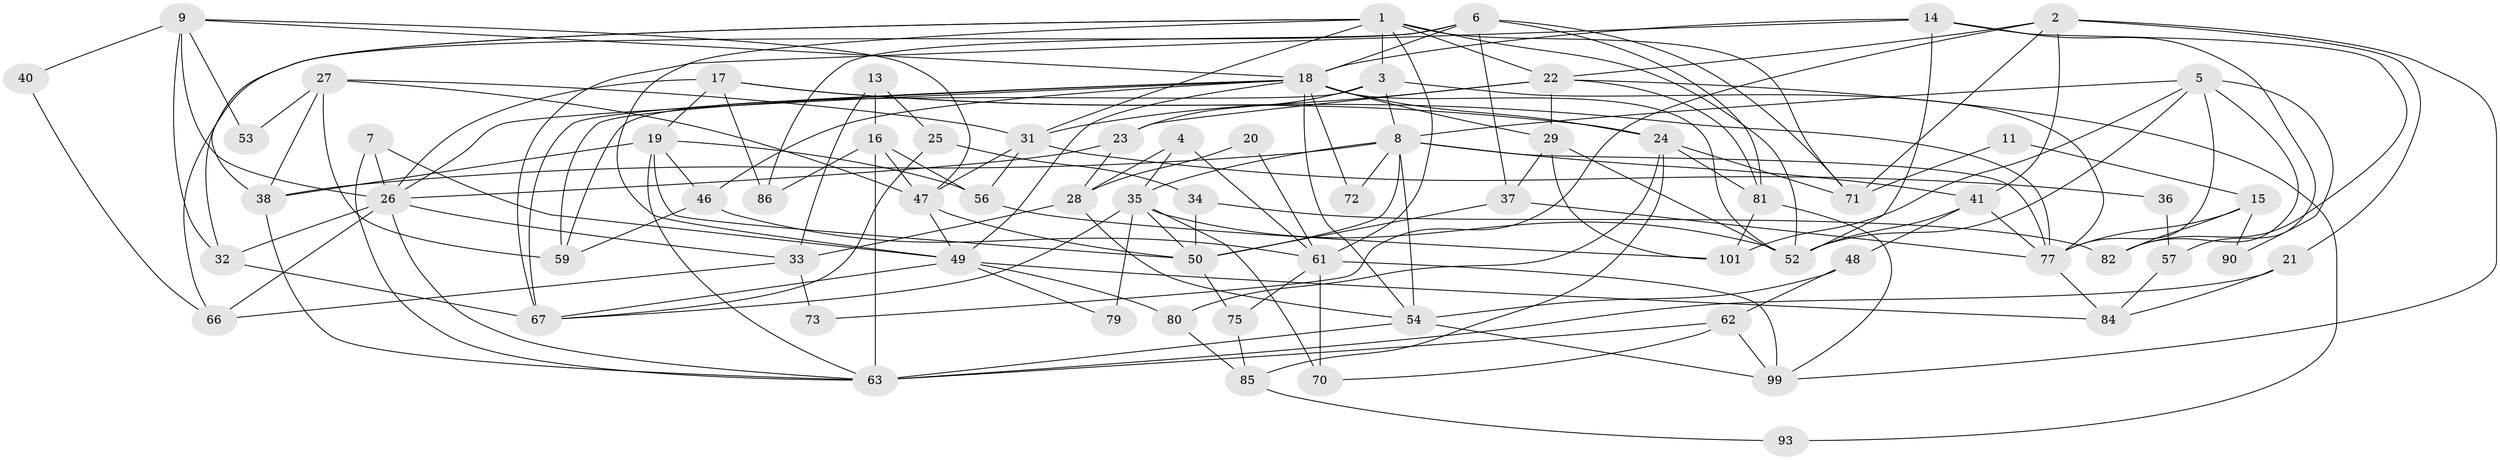 // original degree distribution, {7: 0.039603960396039604, 5: 0.16831683168316833, 4: 0.3069306930693069, 3: 0.22772277227722773, 6: 0.09900990099009901, 2: 0.1485148514851485, 8: 0.009900990099009901}
// Generated by graph-tools (version 1.1) at 2025/11/02/27/25 16:11:23]
// undirected, 70 vertices, 166 edges
graph export_dot {
graph [start="1"]
  node [color=gray90,style=filled];
  1 [super="+12"];
  2 [super="+30"];
  3 [super="+68"];
  4;
  5;
  6 [super="+44"];
  7;
  8 [super="+10"];
  9 [super="+64"];
  11;
  13 [super="+76"];
  14;
  15;
  16 [super="+55"];
  17;
  18 [super="+45"];
  19;
  20;
  21 [super="+92"];
  22 [super="+74"];
  23 [super="+87"];
  24 [super="+96"];
  25;
  26 [super="+65"];
  27 [super="+69"];
  28;
  29 [super="+42"];
  31 [super="+39"];
  32;
  33 [super="+51"];
  34;
  35 [super="+97"];
  36;
  37 [super="+43"];
  38 [super="+95"];
  40;
  41 [super="+60"];
  46;
  47;
  48;
  49 [super="+83"];
  50 [super="+58"];
  52 [super="+98"];
  53;
  54;
  56;
  57;
  59 [super="+91"];
  61 [super="+100"];
  62 [super="+88"];
  63 [super="+78"];
  66;
  67;
  70;
  71;
  72;
  73;
  75;
  77 [super="+94"];
  79 [super="+89"];
  80;
  81;
  82;
  84;
  85;
  86;
  90;
  93;
  99;
  101;
  1 -- 52;
  1 -- 3;
  1 -- 31;
  1 -- 38;
  1 -- 71;
  1 -- 61;
  1 -- 32;
  1 -- 22;
  1 -- 49;
  2 -- 71;
  2 -- 21;
  2 -- 41;
  2 -- 73;
  2 -- 99;
  2 -- 22;
  3 -- 77;
  3 -- 23;
  3 -- 8;
  3 -- 59;
  4 -- 61;
  4 -- 35;
  4 -- 28;
  5 -- 77;
  5 -- 52;
  5 -- 82;
  5 -- 90;
  5 -- 101;
  5 -- 8;
  6 -- 81;
  6 -- 71;
  6 -- 86;
  6 -- 18;
  6 -- 66;
  6 -- 37;
  7 -- 26;
  7 -- 49;
  7 -- 63;
  8 -- 41;
  8 -- 35;
  8 -- 72;
  8 -- 77;
  8 -- 54;
  8 -- 50;
  8 -- 38;
  9 -- 40 [weight=2];
  9 -- 26 [weight=2];
  9 -- 32;
  9 -- 18;
  9 -- 53;
  9 -- 47;
  11 -- 15;
  11 -- 71;
  13 -- 33;
  13 -- 16;
  13 -- 25;
  14 -- 67;
  14 -- 57;
  14 -- 82;
  14 -- 18;
  14 -- 52;
  15 -- 77;
  15 -- 82;
  15 -- 90;
  16 -- 86;
  16 -- 56;
  16 -- 63;
  16 -- 47;
  17 -- 26;
  17 -- 19;
  17 -- 86;
  17 -- 24;
  17 -- 77;
  18 -- 24;
  18 -- 46;
  18 -- 54;
  18 -- 67;
  18 -- 72;
  18 -- 29;
  18 -- 52;
  18 -- 26;
  18 -- 59;
  18 -- 49;
  19 -- 56;
  19 -- 46;
  19 -- 50;
  19 -- 63;
  19 -- 38;
  20 -- 28;
  20 -- 61;
  21 -- 63 [weight=2];
  21 -- 84;
  22 -- 29;
  22 -- 93;
  22 -- 31;
  22 -- 81;
  22 -- 23;
  23 -- 28;
  23 -- 26;
  24 -- 81;
  24 -- 85;
  24 -- 80;
  24 -- 71;
  25 -- 67;
  25 -- 34;
  26 -- 63;
  26 -- 32;
  26 -- 33;
  26 -- 66;
  27 -- 47;
  27 -- 53;
  27 -- 59;
  27 -- 38;
  27 -- 31;
  28 -- 54;
  28 -- 33;
  29 -- 101;
  29 -- 37;
  29 -- 52;
  31 -- 36;
  31 -- 56;
  31 -- 47;
  32 -- 67;
  33 -- 73;
  33 -- 66;
  34 -- 82;
  34 -- 50;
  35 -- 52;
  35 -- 70;
  35 -- 67;
  35 -- 50;
  35 -- 79 [weight=2];
  36 -- 57;
  37 -- 50;
  37 -- 77 [weight=2];
  38 -- 63;
  40 -- 66;
  41 -- 48;
  41 -- 77;
  41 -- 52;
  46 -- 61;
  46 -- 59;
  47 -- 50;
  47 -- 49;
  48 -- 54;
  48 -- 62;
  49 -- 67;
  49 -- 80;
  49 -- 84;
  49 -- 79;
  50 -- 75;
  54 -- 99;
  54 -- 63;
  56 -- 101;
  57 -- 84;
  61 -- 70;
  61 -- 75;
  61 -- 99;
  62 -- 99;
  62 -- 70;
  62 -- 63;
  75 -- 85;
  77 -- 84;
  80 -- 85;
  81 -- 101;
  81 -- 99;
  85 -- 93;
}
